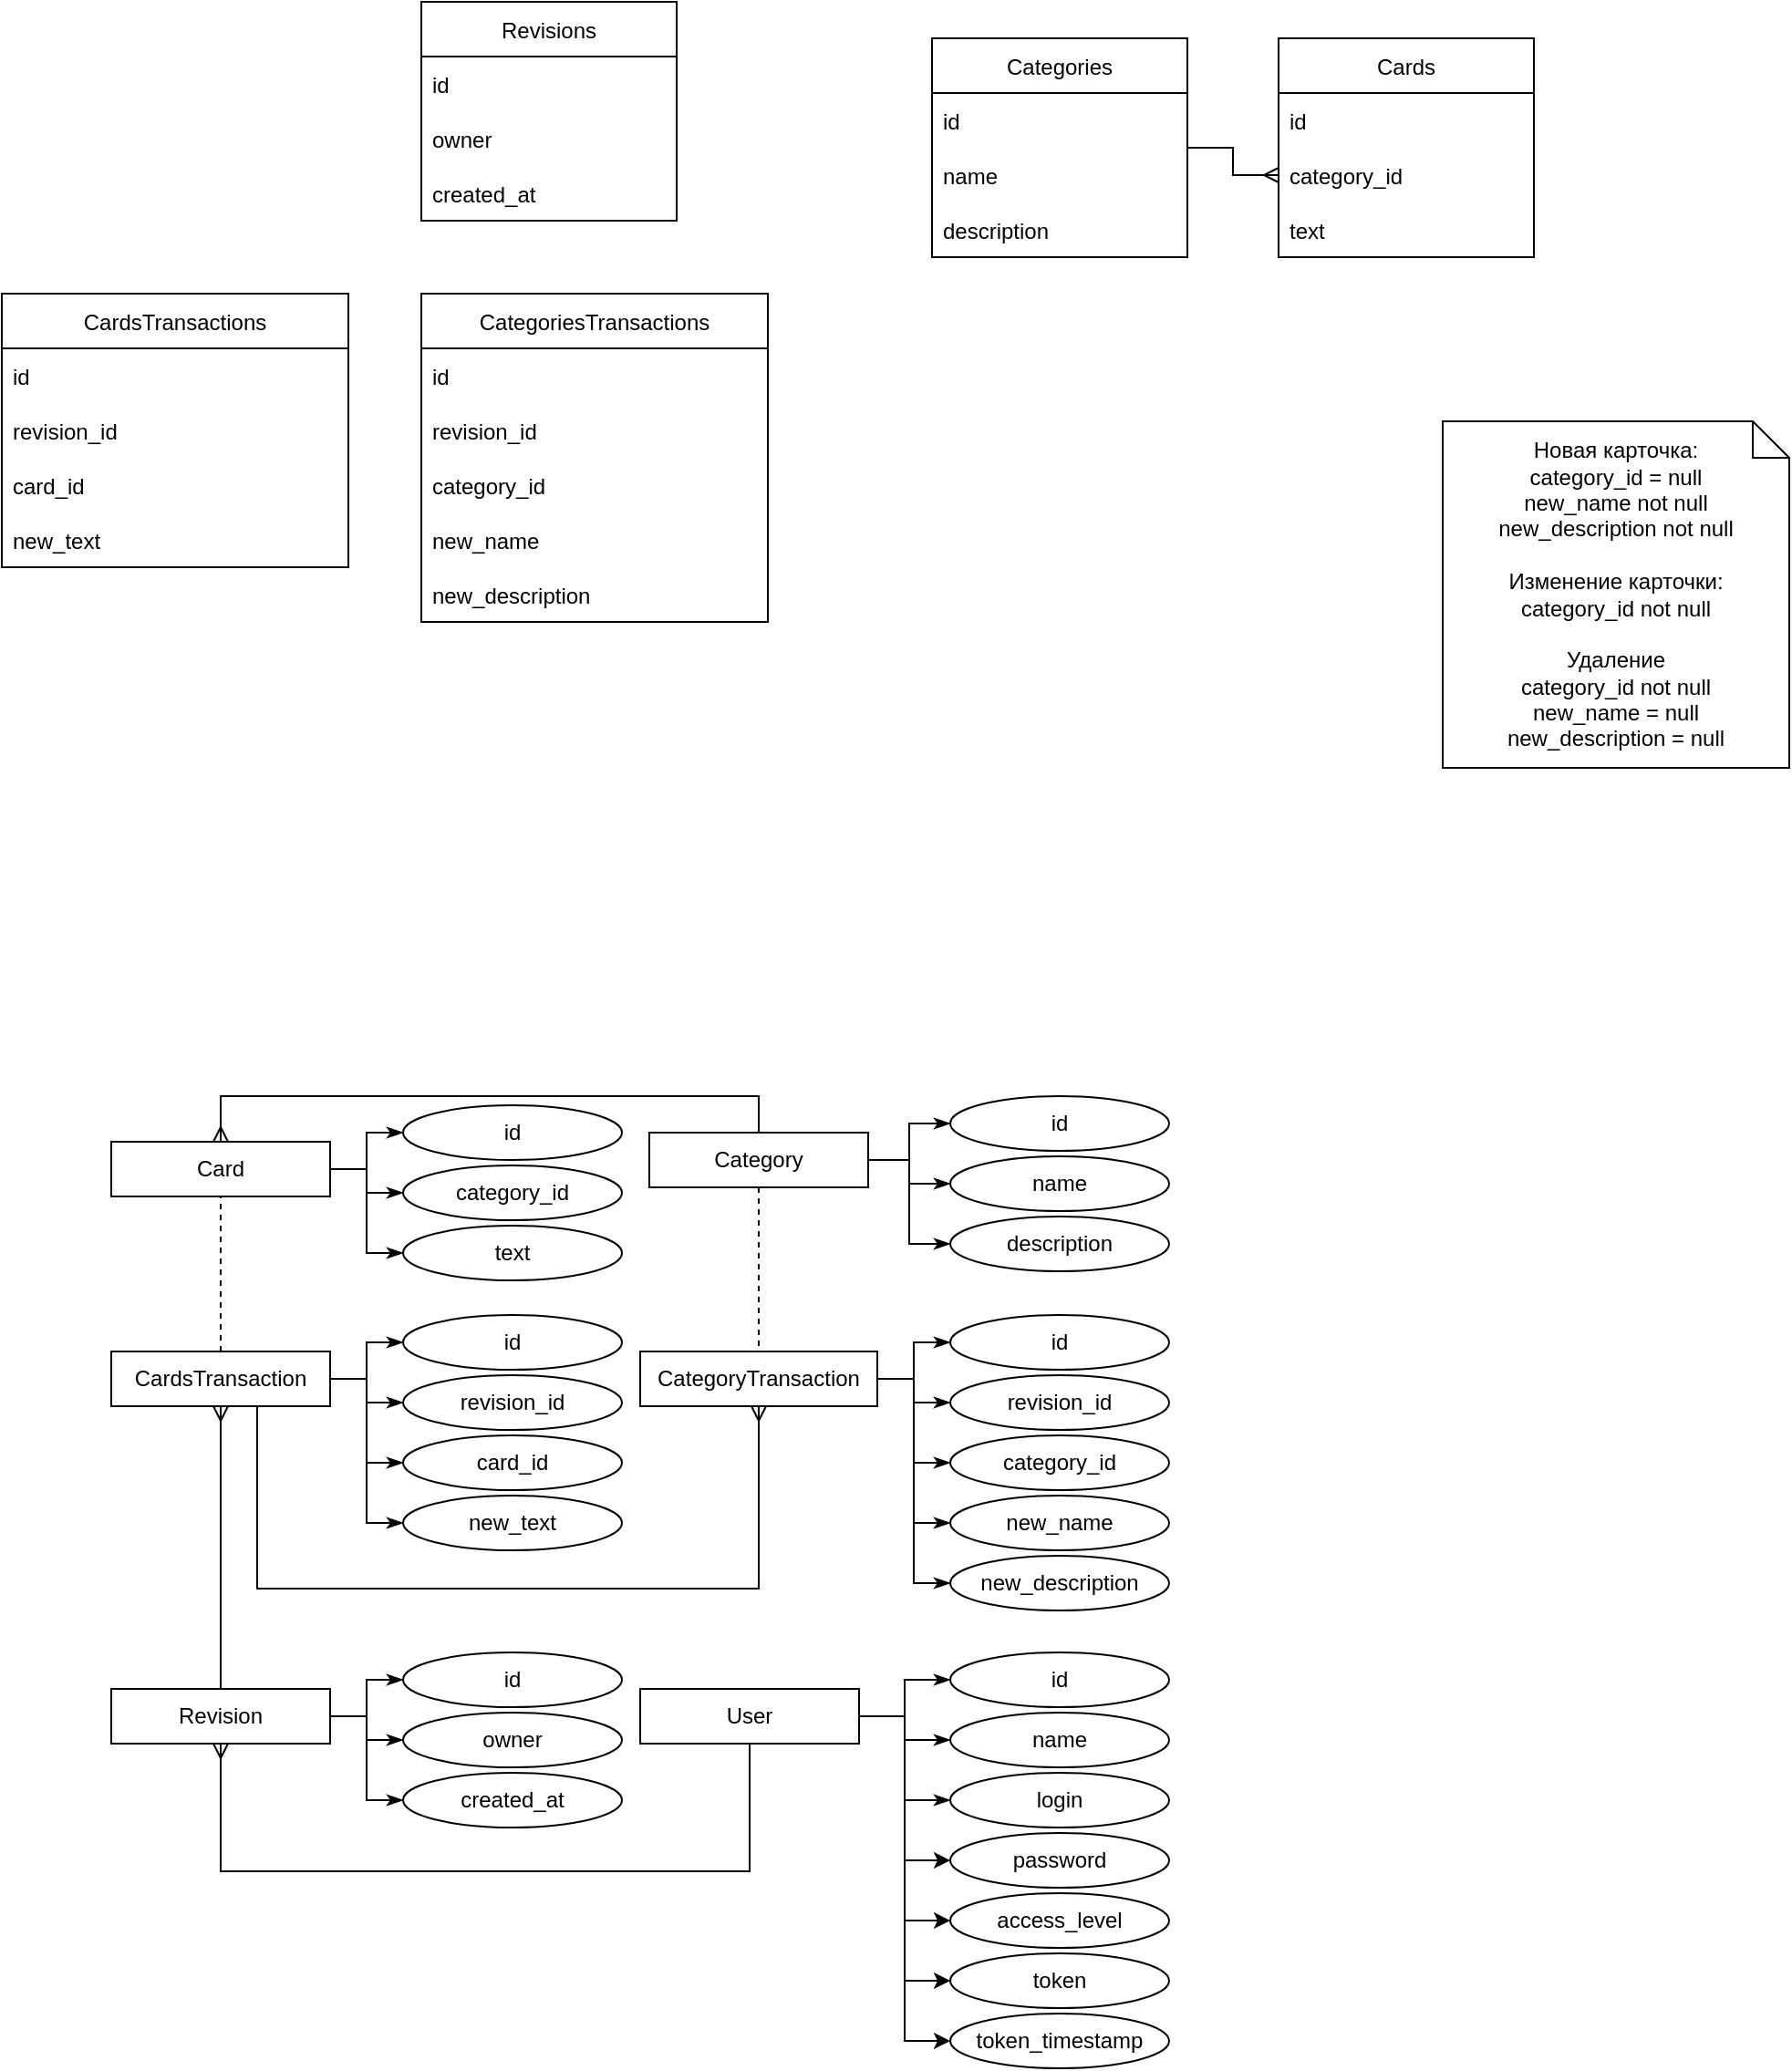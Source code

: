 <mxfile version="20.2.7" type="device"><diagram id="R2lEEEUBdFMjLlhIrx00" name="Page-1"><mxGraphModel dx="2025" dy="701" grid="1" gridSize="10" guides="1" tooltips="1" connect="1" arrows="1" fold="1" page="1" pageScale="1" pageWidth="850" pageHeight="1100" math="0" shadow="0" extFonts="Permanent Marker^https://fonts.googleapis.com/css?family=Permanent+Marker"><root><mxCell id="0"/><mxCell id="1" parent="0"/><mxCell id="ej_d35auUuHf3Q_XTJMw-23" style="edgeStyle=orthogonalEdgeStyle;rounded=0;orthogonalLoop=1;jettySize=auto;html=1;endArrow=ERmany;endFill=0;" parent="1" source="ej_d35auUuHf3Q_XTJMw-11" target="ej_d35auUuHf3Q_XTJMw-24" edge="1"><mxGeometry relative="1" as="geometry"/></mxCell><mxCell id="ej_d35auUuHf3Q_XTJMw-11" value="Categories" style="swimlane;fontStyle=0;childLayout=stackLayout;horizontal=1;startSize=30;horizontalStack=0;resizeParent=1;resizeParentMax=0;resizeLast=0;collapsible=1;marginBottom=0;" parent="1" vertex="1"><mxGeometry x="480" y="90" width="140" height="120" as="geometry"/></mxCell><mxCell id="ej_d35auUuHf3Q_XTJMw-12" value="id" style="text;strokeColor=none;fillColor=none;align=left;verticalAlign=middle;spacingLeft=4;spacingRight=4;overflow=hidden;points=[[0,0.5],[1,0.5]];portConstraint=eastwest;rotatable=0;" parent="ej_d35auUuHf3Q_XTJMw-11" vertex="1"><mxGeometry y="30" width="140" height="30" as="geometry"/></mxCell><mxCell id="ej_d35auUuHf3Q_XTJMw-13" value="name" style="text;strokeColor=none;fillColor=none;align=left;verticalAlign=middle;spacingLeft=4;spacingRight=4;overflow=hidden;points=[[0,0.5],[1,0.5]];portConstraint=eastwest;rotatable=0;" parent="ej_d35auUuHf3Q_XTJMw-11" vertex="1"><mxGeometry y="60" width="140" height="30" as="geometry"/></mxCell><mxCell id="ej_d35auUuHf3Q_XTJMw-14" value="description" style="text;strokeColor=none;fillColor=none;align=left;verticalAlign=middle;spacingLeft=4;spacingRight=4;overflow=hidden;points=[[0,0.5],[1,0.5]];portConstraint=eastwest;rotatable=0;" parent="ej_d35auUuHf3Q_XTJMw-11" vertex="1"><mxGeometry y="90" width="140" height="30" as="geometry"/></mxCell><mxCell id="ej_d35auUuHf3Q_XTJMw-15" value="Cards" style="swimlane;fontStyle=0;childLayout=stackLayout;horizontal=1;startSize=30;horizontalStack=0;resizeParent=1;resizeParentMax=0;resizeLast=0;collapsible=1;marginBottom=0;" parent="1" vertex="1"><mxGeometry x="670" y="90" width="140" height="120" as="geometry"/></mxCell><mxCell id="ej_d35auUuHf3Q_XTJMw-16" value="id" style="text;strokeColor=none;fillColor=none;align=left;verticalAlign=middle;spacingLeft=4;spacingRight=4;overflow=hidden;points=[[0,0.5],[1,0.5]];portConstraint=eastwest;rotatable=0;" parent="ej_d35auUuHf3Q_XTJMw-15" vertex="1"><mxGeometry y="30" width="140" height="30" as="geometry"/></mxCell><mxCell id="ej_d35auUuHf3Q_XTJMw-24" value="category_id" style="text;strokeColor=none;fillColor=none;align=left;verticalAlign=middle;spacingLeft=4;spacingRight=4;overflow=hidden;points=[[0,0.5],[1,0.5]];portConstraint=eastwest;rotatable=0;" parent="ej_d35auUuHf3Q_XTJMw-15" vertex="1"><mxGeometry y="60" width="140" height="30" as="geometry"/></mxCell><mxCell id="ej_d35auUuHf3Q_XTJMw-17" value="text" style="text;strokeColor=none;fillColor=none;align=left;verticalAlign=middle;spacingLeft=4;spacingRight=4;overflow=hidden;points=[[0,0.5],[1,0.5]];portConstraint=eastwest;rotatable=0;" parent="ej_d35auUuHf3Q_XTJMw-15" vertex="1"><mxGeometry y="90" width="140" height="30" as="geometry"/></mxCell><mxCell id="ej_d35auUuHf3Q_XTJMw-25" value="Revisions" style="swimlane;fontStyle=0;childLayout=stackLayout;horizontal=1;startSize=30;horizontalStack=0;resizeParent=1;resizeParentMax=0;resizeLast=0;collapsible=1;marginBottom=0;" parent="1" vertex="1"><mxGeometry x="200" y="70" width="140" height="120" as="geometry"/></mxCell><mxCell id="ej_d35auUuHf3Q_XTJMw-26" value="id" style="text;strokeColor=none;fillColor=none;align=left;verticalAlign=middle;spacingLeft=4;spacingRight=4;overflow=hidden;points=[[0,0.5],[1,0.5]];portConstraint=eastwest;rotatable=0;" parent="ej_d35auUuHf3Q_XTJMw-25" vertex="1"><mxGeometry y="30" width="140" height="30" as="geometry"/></mxCell><mxCell id="ej_d35auUuHf3Q_XTJMw-27" value="owner" style="text;strokeColor=none;fillColor=none;align=left;verticalAlign=middle;spacingLeft=4;spacingRight=4;overflow=hidden;points=[[0,0.5],[1,0.5]];portConstraint=eastwest;rotatable=0;" parent="ej_d35auUuHf3Q_XTJMw-25" vertex="1"><mxGeometry y="60" width="140" height="30" as="geometry"/></mxCell><mxCell id="ej_d35auUuHf3Q_XTJMw-28" value="created_at" style="text;strokeColor=none;fillColor=none;align=left;verticalAlign=middle;spacingLeft=4;spacingRight=4;overflow=hidden;points=[[0,0.5],[1,0.5]];portConstraint=eastwest;rotatable=0;" parent="ej_d35auUuHf3Q_XTJMw-25" vertex="1"><mxGeometry y="90" width="140" height="30" as="geometry"/></mxCell><mxCell id="ej_d35auUuHf3Q_XTJMw-29" value="CategoriesTransactions" style="swimlane;fontStyle=0;childLayout=stackLayout;horizontal=1;startSize=30;horizontalStack=0;resizeParent=1;resizeParentMax=0;resizeLast=0;collapsible=1;marginBottom=0;" parent="1" vertex="1"><mxGeometry x="200" y="230" width="190" height="180" as="geometry"/></mxCell><mxCell id="ej_d35auUuHf3Q_XTJMw-30" value="id" style="text;strokeColor=none;fillColor=none;align=left;verticalAlign=middle;spacingLeft=4;spacingRight=4;overflow=hidden;points=[[0,0.5],[1,0.5]];portConstraint=eastwest;rotatable=0;" parent="ej_d35auUuHf3Q_XTJMw-29" vertex="1"><mxGeometry y="30" width="190" height="30" as="geometry"/></mxCell><mxCell id="ej_d35auUuHf3Q_XTJMw-31" value="revision_id" style="text;strokeColor=none;fillColor=none;align=left;verticalAlign=middle;spacingLeft=4;spacingRight=4;overflow=hidden;points=[[0,0.5],[1,0.5]];portConstraint=eastwest;rotatable=0;" parent="ej_d35auUuHf3Q_XTJMw-29" vertex="1"><mxGeometry y="60" width="190" height="30" as="geometry"/></mxCell><mxCell id="ej_d35auUuHf3Q_XTJMw-33" value="category_id" style="text;strokeColor=none;fillColor=none;align=left;verticalAlign=middle;spacingLeft=4;spacingRight=4;overflow=hidden;points=[[0,0.5],[1,0.5]];portConstraint=eastwest;rotatable=0;" parent="ej_d35auUuHf3Q_XTJMw-29" vertex="1"><mxGeometry y="90" width="190" height="30" as="geometry"/></mxCell><mxCell id="ej_d35auUuHf3Q_XTJMw-34" value="new_name" style="text;strokeColor=none;fillColor=none;align=left;verticalAlign=middle;spacingLeft=4;spacingRight=4;overflow=hidden;points=[[0,0.5],[1,0.5]];portConstraint=eastwest;rotatable=0;" parent="ej_d35auUuHf3Q_XTJMw-29" vertex="1"><mxGeometry y="120" width="190" height="30" as="geometry"/></mxCell><mxCell id="ej_d35auUuHf3Q_XTJMw-35" value="new_description" style="text;strokeColor=none;fillColor=none;align=left;verticalAlign=middle;spacingLeft=4;spacingRight=4;overflow=hidden;points=[[0,0.5],[1,0.5]];portConstraint=eastwest;rotatable=0;" parent="ej_d35auUuHf3Q_XTJMw-29" vertex="1"><mxGeometry y="150" width="190" height="30" as="geometry"/></mxCell><mxCell id="ej_d35auUuHf3Q_XTJMw-36" value="Новая карточка:&lt;br&gt;&lt;span style=&quot;text-align: left&quot;&gt;category_id = null&lt;br&gt;&lt;/span&gt;&lt;span style=&quot;text-align: left&quot;&gt;new_name not null&lt;br&gt;&lt;/span&gt;&lt;span style=&quot;text-align: left&quot;&gt;new_description not null&lt;br&gt;&lt;/span&gt;&lt;span style=&quot;text-align: left&quot;&gt;&lt;br&gt;Изменение карточки:&lt;br&gt;&lt;/span&gt;&lt;span style=&quot;text-align: left&quot;&gt;category_id&amp;nbsp;not null&lt;br&gt;&lt;/span&gt;&lt;span style=&quot;text-align: left&quot;&gt;&lt;br&gt;Удаление&lt;br&gt;&lt;/span&gt;&lt;span style=&quot;text-align: left&quot;&gt;category_id not null&lt;/span&gt;&lt;span style=&quot;text-align: left&quot;&gt;&lt;br&gt;&lt;/span&gt;&lt;span style=&quot;text-align: left&quot;&gt;new_name = null&lt;/span&gt;&lt;span style=&quot;text-align: left&quot;&gt;&lt;br&gt;&lt;/span&gt;&lt;span style=&quot;text-align: left&quot;&gt;new_description = null&lt;/span&gt;&lt;span style=&quot;text-align: left&quot;&gt;&lt;br&gt;&lt;/span&gt;" style="shape=note;size=20;whiteSpace=wrap;html=1;" parent="1" vertex="1"><mxGeometry x="760" y="300" width="190" height="190" as="geometry"/></mxCell><mxCell id="ej_d35auUuHf3Q_XTJMw-38" value="CardsTransactions" style="swimlane;fontStyle=0;childLayout=stackLayout;horizontal=1;startSize=30;horizontalStack=0;resizeParent=1;resizeParentMax=0;resizeLast=0;collapsible=1;marginBottom=0;" parent="1" vertex="1"><mxGeometry x="-30" y="230" width="190" height="150" as="geometry"/></mxCell><mxCell id="ej_d35auUuHf3Q_XTJMw-39" value="id" style="text;strokeColor=none;fillColor=none;align=left;verticalAlign=middle;spacingLeft=4;spacingRight=4;overflow=hidden;points=[[0,0.5],[1,0.5]];portConstraint=eastwest;rotatable=0;" parent="ej_d35auUuHf3Q_XTJMw-38" vertex="1"><mxGeometry y="30" width="190" height="30" as="geometry"/></mxCell><mxCell id="ej_d35auUuHf3Q_XTJMw-40" value="revision_id" style="text;strokeColor=none;fillColor=none;align=left;verticalAlign=middle;spacingLeft=4;spacingRight=4;overflow=hidden;points=[[0,0.5],[1,0.5]];portConstraint=eastwest;rotatable=0;" parent="ej_d35auUuHf3Q_XTJMw-38" vertex="1"><mxGeometry y="60" width="190" height="30" as="geometry"/></mxCell><mxCell id="ej_d35auUuHf3Q_XTJMw-41" value="card_id" style="text;strokeColor=none;fillColor=none;align=left;verticalAlign=middle;spacingLeft=4;spacingRight=4;overflow=hidden;points=[[0,0.5],[1,0.5]];portConstraint=eastwest;rotatable=0;" parent="ej_d35auUuHf3Q_XTJMw-38" vertex="1"><mxGeometry y="90" width="190" height="30" as="geometry"/></mxCell><mxCell id="ej_d35auUuHf3Q_XTJMw-42" value="new_text" style="text;strokeColor=none;fillColor=none;align=left;verticalAlign=middle;spacingLeft=4;spacingRight=4;overflow=hidden;points=[[0,0.5],[1,0.5]];portConstraint=eastwest;rotatable=0;" parent="ej_d35auUuHf3Q_XTJMw-38" vertex="1"><mxGeometry y="120" width="190" height="30" as="geometry"/></mxCell><mxCell id="ej_d35auUuHf3Q_XTJMw-50" style="edgeStyle=orthogonalEdgeStyle;rounded=0;orthogonalLoop=1;jettySize=auto;html=1;endArrow=classicThin;endFill=1;" parent="1" source="ej_d35auUuHf3Q_XTJMw-44" target="ej_d35auUuHf3Q_XTJMw-46" edge="1"><mxGeometry relative="1" as="geometry"/></mxCell><mxCell id="ej_d35auUuHf3Q_XTJMw-51" style="edgeStyle=orthogonalEdgeStyle;rounded=0;orthogonalLoop=1;jettySize=auto;html=1;endArrow=classicThin;endFill=1;" parent="1" source="ej_d35auUuHf3Q_XTJMw-44" target="ej_d35auUuHf3Q_XTJMw-47" edge="1"><mxGeometry relative="1" as="geometry"/></mxCell><mxCell id="ej_d35auUuHf3Q_XTJMw-52" style="edgeStyle=orthogonalEdgeStyle;rounded=0;orthogonalLoop=1;jettySize=auto;html=1;entryX=0;entryY=0.5;entryDx=0;entryDy=0;endArrow=classicThin;endFill=1;" parent="1" source="ej_d35auUuHf3Q_XTJMw-44" target="ej_d35auUuHf3Q_XTJMw-48" edge="1"><mxGeometry relative="1" as="geometry"/></mxCell><mxCell id="EgpG1096ClN2HuwifTI1-19" style="edgeStyle=orthogonalEdgeStyle;rounded=0;orthogonalLoop=1;jettySize=auto;html=1;entryX=0.5;entryY=1;entryDx=0;entryDy=0;fontSize=11;endArrow=none;endFill=0;startArrow=ERmany;startFill=0;" edge="1" parent="1" source="ej_d35auUuHf3Q_XTJMw-44" target="EgpG1096ClN2HuwifTI1-6"><mxGeometry relative="1" as="geometry"><Array as="points"><mxPoint x="90" y="1095"/><mxPoint x="380" y="1095"/></Array></mxGeometry></mxCell><mxCell id="ej_d35auUuHf3Q_XTJMw-44" value="Revision" style="rounded=0;whiteSpace=wrap;html=1;" parent="1" vertex="1"><mxGeometry x="30" y="995" width="120" height="30" as="geometry"/></mxCell><mxCell id="ej_d35auUuHf3Q_XTJMw-46" value="id" style="ellipse;whiteSpace=wrap;html=1;" parent="1" vertex="1"><mxGeometry x="190" y="975" width="120" height="30" as="geometry"/></mxCell><mxCell id="ej_d35auUuHf3Q_XTJMw-47" value="&lt;span style=&quot;text-align: left&quot;&gt;owner&lt;/span&gt;" style="ellipse;whiteSpace=wrap;html=1;" parent="1" vertex="1"><mxGeometry x="190" y="1008" width="120" height="30" as="geometry"/></mxCell><mxCell id="ej_d35auUuHf3Q_XTJMw-48" value="&lt;span style=&quot;text-align: left&quot;&gt;created_at&lt;/span&gt;" style="ellipse;whiteSpace=wrap;html=1;" parent="1" vertex="1"><mxGeometry x="190" y="1041" width="120" height="30" as="geometry"/></mxCell><mxCell id="ej_d35auUuHf3Q_XTJMw-53" style="edgeStyle=orthogonalEdgeStyle;rounded=0;orthogonalLoop=1;jettySize=auto;html=1;endArrow=classicThin;endFill=1;" parent="1" source="ej_d35auUuHf3Q_XTJMw-56" target="ej_d35auUuHf3Q_XTJMw-57" edge="1"><mxGeometry relative="1" as="geometry"/></mxCell><mxCell id="ej_d35auUuHf3Q_XTJMw-54" style="edgeStyle=orthogonalEdgeStyle;rounded=0;orthogonalLoop=1;jettySize=auto;html=1;endArrow=classicThin;endFill=1;" parent="1" source="ej_d35auUuHf3Q_XTJMw-56" target="ej_d35auUuHf3Q_XTJMw-58" edge="1"><mxGeometry relative="1" as="geometry"/></mxCell><mxCell id="ej_d35auUuHf3Q_XTJMw-55" style="edgeStyle=orthogonalEdgeStyle;rounded=0;orthogonalLoop=1;jettySize=auto;html=1;entryX=0;entryY=0.5;entryDx=0;entryDy=0;endArrow=classicThin;endFill=1;" parent="1" source="ej_d35auUuHf3Q_XTJMw-56" target="ej_d35auUuHf3Q_XTJMw-59" edge="1"><mxGeometry relative="1" as="geometry"/></mxCell><mxCell id="ej_d35auUuHf3Q_XTJMw-89" style="edgeStyle=orthogonalEdgeStyle;rounded=0;orthogonalLoop=1;jettySize=auto;html=1;dashed=1;endArrow=none;endFill=0;" parent="1" source="ej_d35auUuHf3Q_XTJMw-56" target="ej_d35auUuHf3Q_XTJMw-81" edge="1"><mxGeometry relative="1" as="geometry"/></mxCell><mxCell id="ej_d35auUuHf3Q_XTJMw-56" value="Category" style="rounded=0;whiteSpace=wrap;html=1;" parent="1" vertex="1"><mxGeometry x="325" y="690" width="120" height="30" as="geometry"/></mxCell><mxCell id="ej_d35auUuHf3Q_XTJMw-57" value="id" style="ellipse;whiteSpace=wrap;html=1;" parent="1" vertex="1"><mxGeometry x="490" y="670" width="120" height="30" as="geometry"/></mxCell><mxCell id="ej_d35auUuHf3Q_XTJMw-58" value="&lt;span style=&quot;text-align: left&quot;&gt;name&lt;/span&gt;" style="ellipse;whiteSpace=wrap;html=1;" parent="1" vertex="1"><mxGeometry x="490" y="703" width="120" height="30" as="geometry"/></mxCell><mxCell id="ej_d35auUuHf3Q_XTJMw-59" value="&lt;span style=&quot;text-align: left&quot;&gt;description&lt;/span&gt;" style="ellipse;whiteSpace=wrap;html=1;" parent="1" vertex="1"><mxGeometry x="490" y="736" width="120" height="30" as="geometry"/></mxCell><mxCell id="ej_d35auUuHf3Q_XTJMw-60" style="edgeStyle=orthogonalEdgeStyle;rounded=0;orthogonalLoop=1;jettySize=auto;html=1;endArrow=classicThin;endFill=1;" parent="1" source="ej_d35auUuHf3Q_XTJMw-63" target="ej_d35auUuHf3Q_XTJMw-64" edge="1"><mxGeometry relative="1" as="geometry"/></mxCell><mxCell id="ej_d35auUuHf3Q_XTJMw-61" style="edgeStyle=orthogonalEdgeStyle;rounded=0;orthogonalLoop=1;jettySize=auto;html=1;endArrow=classicThin;endFill=1;" parent="1" source="ej_d35auUuHf3Q_XTJMw-63" target="ej_d35auUuHf3Q_XTJMw-65" edge="1"><mxGeometry relative="1" as="geometry"/></mxCell><mxCell id="ej_d35auUuHf3Q_XTJMw-62" style="edgeStyle=orthogonalEdgeStyle;rounded=0;orthogonalLoop=1;jettySize=auto;html=1;entryX=0;entryY=0.5;entryDx=0;entryDy=0;endArrow=classicThin;endFill=1;" parent="1" source="ej_d35auUuHf3Q_XTJMw-63" target="ej_d35auUuHf3Q_XTJMw-66" edge="1"><mxGeometry relative="1" as="geometry"/></mxCell><mxCell id="ej_d35auUuHf3Q_XTJMw-92" style="edgeStyle=orthogonalEdgeStyle;rounded=0;orthogonalLoop=1;jettySize=auto;html=1;entryX=0.5;entryY=0;entryDx=0;entryDy=0;startArrow=ERmany;startFill=0;endArrow=none;endFill=0;" parent="1" source="ej_d35auUuHf3Q_XTJMw-63" target="ej_d35auUuHf3Q_XTJMw-56" edge="1"><mxGeometry relative="1" as="geometry"><Array as="points"><mxPoint x="90" y="670"/><mxPoint x="385" y="670"/></Array></mxGeometry></mxCell><mxCell id="ej_d35auUuHf3Q_XTJMw-63" value="Card" style="rounded=0;whiteSpace=wrap;html=1;" parent="1" vertex="1"><mxGeometry x="30" y="695" width="120" height="30" as="geometry"/></mxCell><mxCell id="ej_d35auUuHf3Q_XTJMw-64" value="id" style="ellipse;whiteSpace=wrap;html=1;" parent="1" vertex="1"><mxGeometry x="190" y="675" width="120" height="30" as="geometry"/></mxCell><mxCell id="ej_d35auUuHf3Q_XTJMw-65" value="&lt;span style=&quot;text-align: left&quot;&gt;category_id&lt;/span&gt;" style="ellipse;whiteSpace=wrap;html=1;" parent="1" vertex="1"><mxGeometry x="190" y="708" width="120" height="30" as="geometry"/></mxCell><mxCell id="ej_d35auUuHf3Q_XTJMw-66" value="&lt;span style=&quot;text-align: left&quot;&gt;text&lt;/span&gt;" style="ellipse;whiteSpace=wrap;html=1;" parent="1" vertex="1"><mxGeometry x="190" y="741" width="120" height="30" as="geometry"/></mxCell><mxCell id="ej_d35auUuHf3Q_XTJMw-68" style="edgeStyle=orthogonalEdgeStyle;rounded=0;orthogonalLoop=1;jettySize=auto;html=1;endArrow=classicThin;endFill=1;" parent="1" source="ej_d35auUuHf3Q_XTJMw-71" target="ej_d35auUuHf3Q_XTJMw-72" edge="1"><mxGeometry relative="1" as="geometry"/></mxCell><mxCell id="ej_d35auUuHf3Q_XTJMw-69" style="edgeStyle=orthogonalEdgeStyle;rounded=0;orthogonalLoop=1;jettySize=auto;html=1;endArrow=classicThin;endFill=1;" parent="1" source="ej_d35auUuHf3Q_XTJMw-71" target="ej_d35auUuHf3Q_XTJMw-73" edge="1"><mxGeometry relative="1" as="geometry"/></mxCell><mxCell id="ej_d35auUuHf3Q_XTJMw-70" style="edgeStyle=orthogonalEdgeStyle;rounded=0;orthogonalLoop=1;jettySize=auto;html=1;entryX=0;entryY=0.5;entryDx=0;entryDy=0;endArrow=classicThin;endFill=1;" parent="1" source="ej_d35auUuHf3Q_XTJMw-71" target="ej_d35auUuHf3Q_XTJMw-74" edge="1"><mxGeometry relative="1" as="geometry"/></mxCell><mxCell id="ej_d35auUuHf3Q_XTJMw-76" style="edgeStyle=orthogonalEdgeStyle;rounded=0;orthogonalLoop=1;jettySize=auto;html=1;entryX=0;entryY=0.5;entryDx=0;entryDy=0;endArrow=classicThin;endFill=1;" parent="1" source="ej_d35auUuHf3Q_XTJMw-71" target="ej_d35auUuHf3Q_XTJMw-75" edge="1"><mxGeometry relative="1" as="geometry"/></mxCell><mxCell id="ej_d35auUuHf3Q_XTJMw-88" style="edgeStyle=orthogonalEdgeStyle;rounded=0;orthogonalLoop=1;jettySize=auto;html=1;endArrow=none;endFill=0;dashed=1;" parent="1" source="ej_d35auUuHf3Q_XTJMw-71" target="ej_d35auUuHf3Q_XTJMw-63" edge="1"><mxGeometry relative="1" as="geometry"/></mxCell><mxCell id="ej_d35auUuHf3Q_XTJMw-90" style="edgeStyle=orthogonalEdgeStyle;rounded=0;orthogonalLoop=1;jettySize=auto;html=1;endArrow=none;endFill=0;startArrow=ERmany;startFill=0;" parent="1" source="ej_d35auUuHf3Q_XTJMw-71" target="ej_d35auUuHf3Q_XTJMw-44" edge="1"><mxGeometry relative="1" as="geometry"><Array as="points"><mxPoint x="90" y="940"/><mxPoint x="90" y="940"/></Array></mxGeometry></mxCell><mxCell id="ej_d35auUuHf3Q_XTJMw-71" value="&lt;span&gt;CardsTransaction&lt;/span&gt;" style="rounded=0;whiteSpace=wrap;html=1;" parent="1" vertex="1"><mxGeometry x="30" y="810" width="120" height="30" as="geometry"/></mxCell><mxCell id="ej_d35auUuHf3Q_XTJMw-72" value="id" style="ellipse;whiteSpace=wrap;html=1;" parent="1" vertex="1"><mxGeometry x="190" y="790" width="120" height="30" as="geometry"/></mxCell><mxCell id="ej_d35auUuHf3Q_XTJMw-73" value="&lt;span style=&quot;text-align: left&quot;&gt;revision_id&lt;/span&gt;" style="ellipse;whiteSpace=wrap;html=1;" parent="1" vertex="1"><mxGeometry x="190" y="823" width="120" height="30" as="geometry"/></mxCell><mxCell id="ej_d35auUuHf3Q_XTJMw-74" value="&lt;span style=&quot;text-align: left&quot;&gt;card_id&lt;/span&gt;" style="ellipse;whiteSpace=wrap;html=1;" parent="1" vertex="1"><mxGeometry x="190" y="856" width="120" height="30" as="geometry"/></mxCell><mxCell id="ej_d35auUuHf3Q_XTJMw-75" value="&lt;span style=&quot;text-align: left&quot;&gt;new_text&lt;/span&gt;" style="ellipse;whiteSpace=wrap;html=1;" parent="1" vertex="1"><mxGeometry x="190" y="889" width="120" height="30" as="geometry"/></mxCell><mxCell id="ej_d35auUuHf3Q_XTJMw-77" style="edgeStyle=orthogonalEdgeStyle;rounded=0;orthogonalLoop=1;jettySize=auto;html=1;endArrow=classicThin;endFill=1;" parent="1" source="ej_d35auUuHf3Q_XTJMw-81" target="ej_d35auUuHf3Q_XTJMw-82" edge="1"><mxGeometry relative="1" as="geometry"/></mxCell><mxCell id="ej_d35auUuHf3Q_XTJMw-78" style="edgeStyle=orthogonalEdgeStyle;rounded=0;orthogonalLoop=1;jettySize=auto;html=1;endArrow=classicThin;endFill=1;" parent="1" source="ej_d35auUuHf3Q_XTJMw-81" target="ej_d35auUuHf3Q_XTJMw-83" edge="1"><mxGeometry relative="1" as="geometry"/></mxCell><mxCell id="ej_d35auUuHf3Q_XTJMw-79" style="edgeStyle=orthogonalEdgeStyle;rounded=0;orthogonalLoop=1;jettySize=auto;html=1;entryX=0;entryY=0.5;entryDx=0;entryDy=0;endArrow=classicThin;endFill=1;" parent="1" source="ej_d35auUuHf3Q_XTJMw-81" target="ej_d35auUuHf3Q_XTJMw-84" edge="1"><mxGeometry relative="1" as="geometry"/></mxCell><mxCell id="ej_d35auUuHf3Q_XTJMw-80" style="edgeStyle=orthogonalEdgeStyle;rounded=0;orthogonalLoop=1;jettySize=auto;html=1;entryX=0;entryY=0.5;entryDx=0;entryDy=0;endArrow=classicThin;endFill=1;" parent="1" source="ej_d35auUuHf3Q_XTJMw-81" target="ej_d35auUuHf3Q_XTJMw-85" edge="1"><mxGeometry relative="1" as="geometry"/></mxCell><mxCell id="ej_d35auUuHf3Q_XTJMw-87" style="edgeStyle=orthogonalEdgeStyle;rounded=0;orthogonalLoop=1;jettySize=auto;html=1;entryX=0;entryY=0.5;entryDx=0;entryDy=0;endArrow=classicThin;endFill=1;" parent="1" source="ej_d35auUuHf3Q_XTJMw-81" target="ej_d35auUuHf3Q_XTJMw-86" edge="1"><mxGeometry relative="1" as="geometry"/></mxCell><mxCell id="EgpG1096ClN2HuwifTI1-23" style="edgeStyle=orthogonalEdgeStyle;rounded=0;orthogonalLoop=1;jettySize=auto;html=1;entryX=0.75;entryY=1;entryDx=0;entryDy=0;fontSize=11;endArrow=none;endFill=0;startArrow=ERmany;startFill=0;" edge="1" parent="1" source="ej_d35auUuHf3Q_XTJMw-81" target="ej_d35auUuHf3Q_XTJMw-71"><mxGeometry relative="1" as="geometry"><Array as="points"><mxPoint x="385" y="940"/><mxPoint x="110" y="940"/><mxPoint x="110" y="840"/></Array></mxGeometry></mxCell><mxCell id="ej_d35auUuHf3Q_XTJMw-81" value="&lt;span&gt;CategoryTransaction&lt;/span&gt;" style="rounded=0;whiteSpace=wrap;html=1;" parent="1" vertex="1"><mxGeometry x="320" y="810" width="130" height="30" as="geometry"/></mxCell><mxCell id="ej_d35auUuHf3Q_XTJMw-82" value="id" style="ellipse;whiteSpace=wrap;html=1;" parent="1" vertex="1"><mxGeometry x="490" y="790" width="120" height="30" as="geometry"/></mxCell><mxCell id="ej_d35auUuHf3Q_XTJMw-83" value="&lt;span style=&quot;text-align: left&quot;&gt;revision_id&lt;/span&gt;" style="ellipse;whiteSpace=wrap;html=1;" parent="1" vertex="1"><mxGeometry x="490" y="823" width="120" height="30" as="geometry"/></mxCell><mxCell id="ej_d35auUuHf3Q_XTJMw-84" value="&lt;span style=&quot;text-align: left&quot;&gt;category_id&lt;/span&gt;" style="ellipse;whiteSpace=wrap;html=1;" parent="1" vertex="1"><mxGeometry x="490" y="856" width="120" height="30" as="geometry"/></mxCell><mxCell id="ej_d35auUuHf3Q_XTJMw-85" value="&lt;span style=&quot;text-align: left&quot;&gt;new_name&lt;/span&gt;" style="ellipse;whiteSpace=wrap;html=1;" parent="1" vertex="1"><mxGeometry x="490" y="889" width="120" height="30" as="geometry"/></mxCell><mxCell id="ej_d35auUuHf3Q_XTJMw-86" value="&lt;span style=&quot;text-align: left&quot;&gt;new_description&lt;/span&gt;" style="ellipse;whiteSpace=wrap;html=1;" parent="1" vertex="1"><mxGeometry x="490" y="922" width="120" height="30" as="geometry"/></mxCell><mxCell id="EgpG1096ClN2HuwifTI1-3" style="edgeStyle=orthogonalEdgeStyle;rounded=0;orthogonalLoop=1;jettySize=auto;html=1;endArrow=classicThin;endFill=1;" edge="1" parent="1" source="EgpG1096ClN2HuwifTI1-6" target="EgpG1096ClN2HuwifTI1-7"><mxGeometry relative="1" as="geometry"/></mxCell><mxCell id="EgpG1096ClN2HuwifTI1-4" style="edgeStyle=orthogonalEdgeStyle;rounded=0;orthogonalLoop=1;jettySize=auto;html=1;endArrow=classicThin;endFill=1;" edge="1" parent="1" source="EgpG1096ClN2HuwifTI1-6" target="EgpG1096ClN2HuwifTI1-8"><mxGeometry relative="1" as="geometry"/></mxCell><mxCell id="EgpG1096ClN2HuwifTI1-5" style="edgeStyle=orthogonalEdgeStyle;rounded=0;orthogonalLoop=1;jettySize=auto;html=1;entryX=0;entryY=0.5;entryDx=0;entryDy=0;endArrow=classicThin;endFill=1;" edge="1" parent="1" source="EgpG1096ClN2HuwifTI1-6" target="EgpG1096ClN2HuwifTI1-9"><mxGeometry relative="1" as="geometry"/></mxCell><mxCell id="EgpG1096ClN2HuwifTI1-15" style="edgeStyle=orthogonalEdgeStyle;rounded=0;orthogonalLoop=1;jettySize=auto;html=1;entryX=0;entryY=0.5;entryDx=0;entryDy=0;fontSize=11;" edge="1" parent="1" source="EgpG1096ClN2HuwifTI1-6" target="EgpG1096ClN2HuwifTI1-10"><mxGeometry relative="1" as="geometry"/></mxCell><mxCell id="EgpG1096ClN2HuwifTI1-16" style="edgeStyle=orthogonalEdgeStyle;rounded=0;orthogonalLoop=1;jettySize=auto;html=1;entryX=0;entryY=0.5;entryDx=0;entryDy=0;fontSize=11;" edge="1" parent="1" source="EgpG1096ClN2HuwifTI1-6" target="EgpG1096ClN2HuwifTI1-12"><mxGeometry relative="1" as="geometry"/></mxCell><mxCell id="EgpG1096ClN2HuwifTI1-17" style="edgeStyle=orthogonalEdgeStyle;rounded=0;orthogonalLoop=1;jettySize=auto;html=1;entryX=0;entryY=0.5;entryDx=0;entryDy=0;fontSize=11;" edge="1" parent="1" source="EgpG1096ClN2HuwifTI1-6" target="EgpG1096ClN2HuwifTI1-11"><mxGeometry relative="1" as="geometry"/></mxCell><mxCell id="EgpG1096ClN2HuwifTI1-18" style="edgeStyle=orthogonalEdgeStyle;rounded=0;orthogonalLoop=1;jettySize=auto;html=1;entryX=0;entryY=0.5;entryDx=0;entryDy=0;fontSize=11;" edge="1" parent="1" source="EgpG1096ClN2HuwifTI1-6" target="EgpG1096ClN2HuwifTI1-13"><mxGeometry relative="1" as="geometry"/></mxCell><mxCell id="EgpG1096ClN2HuwifTI1-6" value="User" style="rounded=0;whiteSpace=wrap;html=1;" vertex="1" parent="1"><mxGeometry x="320" y="995" width="120" height="30" as="geometry"/></mxCell><mxCell id="EgpG1096ClN2HuwifTI1-7" value="id" style="ellipse;whiteSpace=wrap;html=1;" vertex="1" parent="1"><mxGeometry x="490" y="975" width="120" height="30" as="geometry"/></mxCell><mxCell id="EgpG1096ClN2HuwifTI1-8" value="&lt;span style=&quot;text-align: left&quot;&gt;name&lt;/span&gt;" style="ellipse;whiteSpace=wrap;html=1;" vertex="1" parent="1"><mxGeometry x="490" y="1008" width="120" height="30" as="geometry"/></mxCell><mxCell id="EgpG1096ClN2HuwifTI1-9" value="&lt;span style=&quot;text-align: left&quot;&gt;login&lt;/span&gt;" style="ellipse;whiteSpace=wrap;html=1;" vertex="1" parent="1"><mxGeometry x="490" y="1041" width="120" height="30" as="geometry"/></mxCell><mxCell id="EgpG1096ClN2HuwifTI1-10" value="&lt;span style=&quot;text-align: left&quot;&gt;password&lt;/span&gt;" style="ellipse;whiteSpace=wrap;html=1;" vertex="1" parent="1"><mxGeometry x="490" y="1074" width="120" height="30" as="geometry"/></mxCell><mxCell id="EgpG1096ClN2HuwifTI1-11" value="&lt;span style=&quot;text-align: left&quot;&gt;token&lt;/span&gt;" style="ellipse;whiteSpace=wrap;html=1;" vertex="1" parent="1"><mxGeometry x="490" y="1140" width="120" height="30" as="geometry"/></mxCell><mxCell id="EgpG1096ClN2HuwifTI1-12" value="&lt;span style=&quot;text-align: left&quot;&gt;access_level&lt;/span&gt;" style="ellipse;whiteSpace=wrap;html=1;" vertex="1" parent="1"><mxGeometry x="490" y="1107" width="120" height="30" as="geometry"/></mxCell><mxCell id="EgpG1096ClN2HuwifTI1-13" value="&lt;span style=&quot;text-align: left&quot;&gt;token_timestamp&lt;/span&gt;" style="ellipse;whiteSpace=wrap;html=1;" vertex="1" parent="1"><mxGeometry x="490" y="1173" width="120" height="30" as="geometry"/></mxCell></root></mxGraphModel></diagram></mxfile>